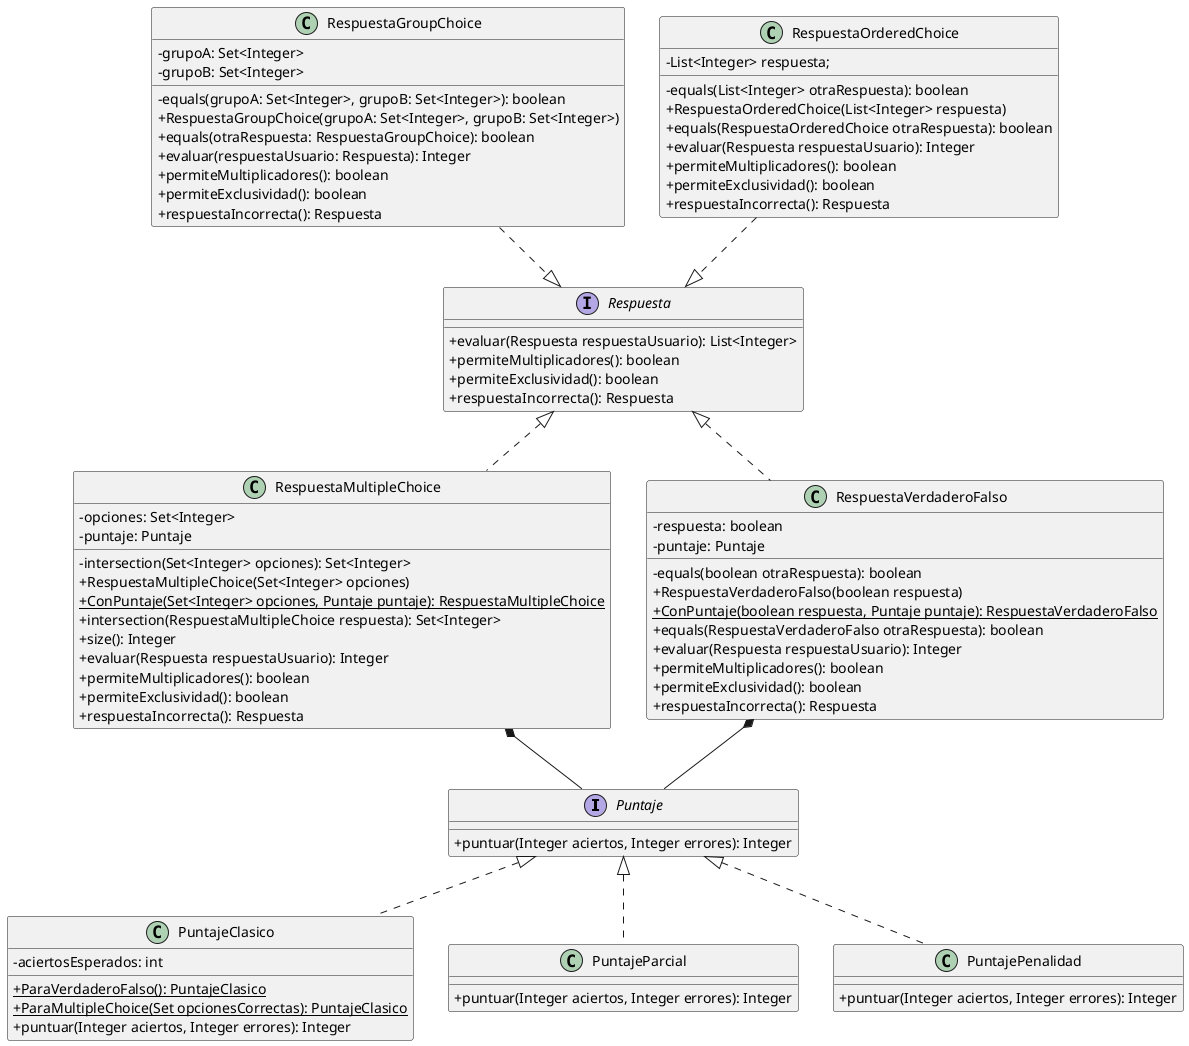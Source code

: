 @startuml
skinparam classAttributeIconSize 0

interface Puntaje {
    + puntuar(Integer aciertos, Integer errores): Integer
}

class PuntajeClasico {
    - aciertosEsperados: int
    + {static} ParaVerdaderoFalso(): PuntajeClasico
    + {static} ParaMultipleChoice(Set opcionesCorrectas): PuntajeClasico
    + puntuar(Integer aciertos, Integer errores): Integer
}

class PuntajeParcial {
    + puntuar(Integer aciertos, Integer errores): Integer
}

class PuntajePenalidad {
    + puntuar(Integer aciertos, Integer errores): Integer
}

interface Respuesta {
    + evaluar(Respuesta respuestaUsuario): List<Integer>
    + permiteMultiplicadores(): boolean
    + permiteExclusividad(): boolean
    + respuestaIncorrecta(): Respuesta
}

class RespuestaGroupChoice {
    - grupoA: Set<Integer>
    - grupoB: Set<Integer>
    - equals(grupoA: Set<Integer>, grupoB: Set<Integer>): boolean
    + RespuestaGroupChoice(grupoA: Set<Integer>, grupoB: Set<Integer>)
    + equals(otraRespuesta: RespuestaGroupChoice): boolean
    + evaluar(respuestaUsuario: Respuesta): Integer
    + permiteMultiplicadores(): boolean
    + permiteExclusividad(): boolean
    + respuestaIncorrecta(): Respuesta
}

class RespuestaMultipleChoice {
    - opciones: Set<Integer>
    - puntaje: Puntaje
    - intersection(Set<Integer> opciones): Set<Integer>
    + RespuestaMultipleChoice(Set<Integer> opciones)
    + {static} ConPuntaje(Set<Integer> opciones, Puntaje puntaje): RespuestaMultipleChoice
    + intersection(RespuestaMultipleChoice respuesta): Set<Integer>
    + size(): Integer
    + evaluar(Respuesta respuestaUsuario): Integer
    + permiteMultiplicadores(): boolean
    + permiteExclusividad(): boolean
    + respuestaIncorrecta(): Respuesta
}

class RespuestaVerdaderoFalso {
    - respuesta: boolean
    - puntaje: Puntaje
    - equals(boolean otraRespuesta): boolean
    + RespuestaVerdaderoFalso(boolean respuesta)
    + {static} ConPuntaje(boolean respuesta, Puntaje puntaje): RespuestaVerdaderoFalso
    + equals(RespuestaVerdaderoFalso otraRespuesta): boolean
    + evaluar(Respuesta respuestaUsuario): Integer
    + permiteMultiplicadores(): boolean
    + permiteExclusividad(): boolean
    + respuestaIncorrecta(): Respuesta
}

class RespuestaOrderedChoice {
    - List<Integer> respuesta;
    - equals(List<Integer> otraRespuesta): boolean
    + RespuestaOrderedChoice(List<Integer> respuesta)
    + equals(RespuestaOrderedChoice otraRespuesta): boolean
    + evaluar(Respuesta respuestaUsuario): Integer
    + permiteMultiplicadores(): boolean
    + permiteExclusividad(): boolean
    + respuestaIncorrecta(): Respuesta
}

'Ordenamiento De Cuadrados

'Herencia --|> cumple la relación 'es un'

'Asociacion --> un objeto guarda a otro

'Agregacion --o un objeto esta compuesto por otro pero no lo necesita para vivir

'Composicion --* un objeto es dueño de otro
RespuestaVerdaderoFalso *-- Puntaje
RespuestaMultipleChoice *-- Puntaje

'Dependencia ..> un objeto utiliza a otro porque lo recibe/devuelve

'Interfaces ..|> colección de declaraciones de métodos sin implemetnar
RespuestaGroupChoice .down.|> Respuesta
RespuestaMultipleChoice .up.|> Respuesta
RespuestaOrderedChoice .down.|> Respuesta
RespuestaVerdaderoFalso .up.|> Respuesta
PuntajeClasico .up.|> Puntaje
PuntajePenalidad .up.|> Puntaje
PuntajeParcial .up.|> Puntaje


@enduml